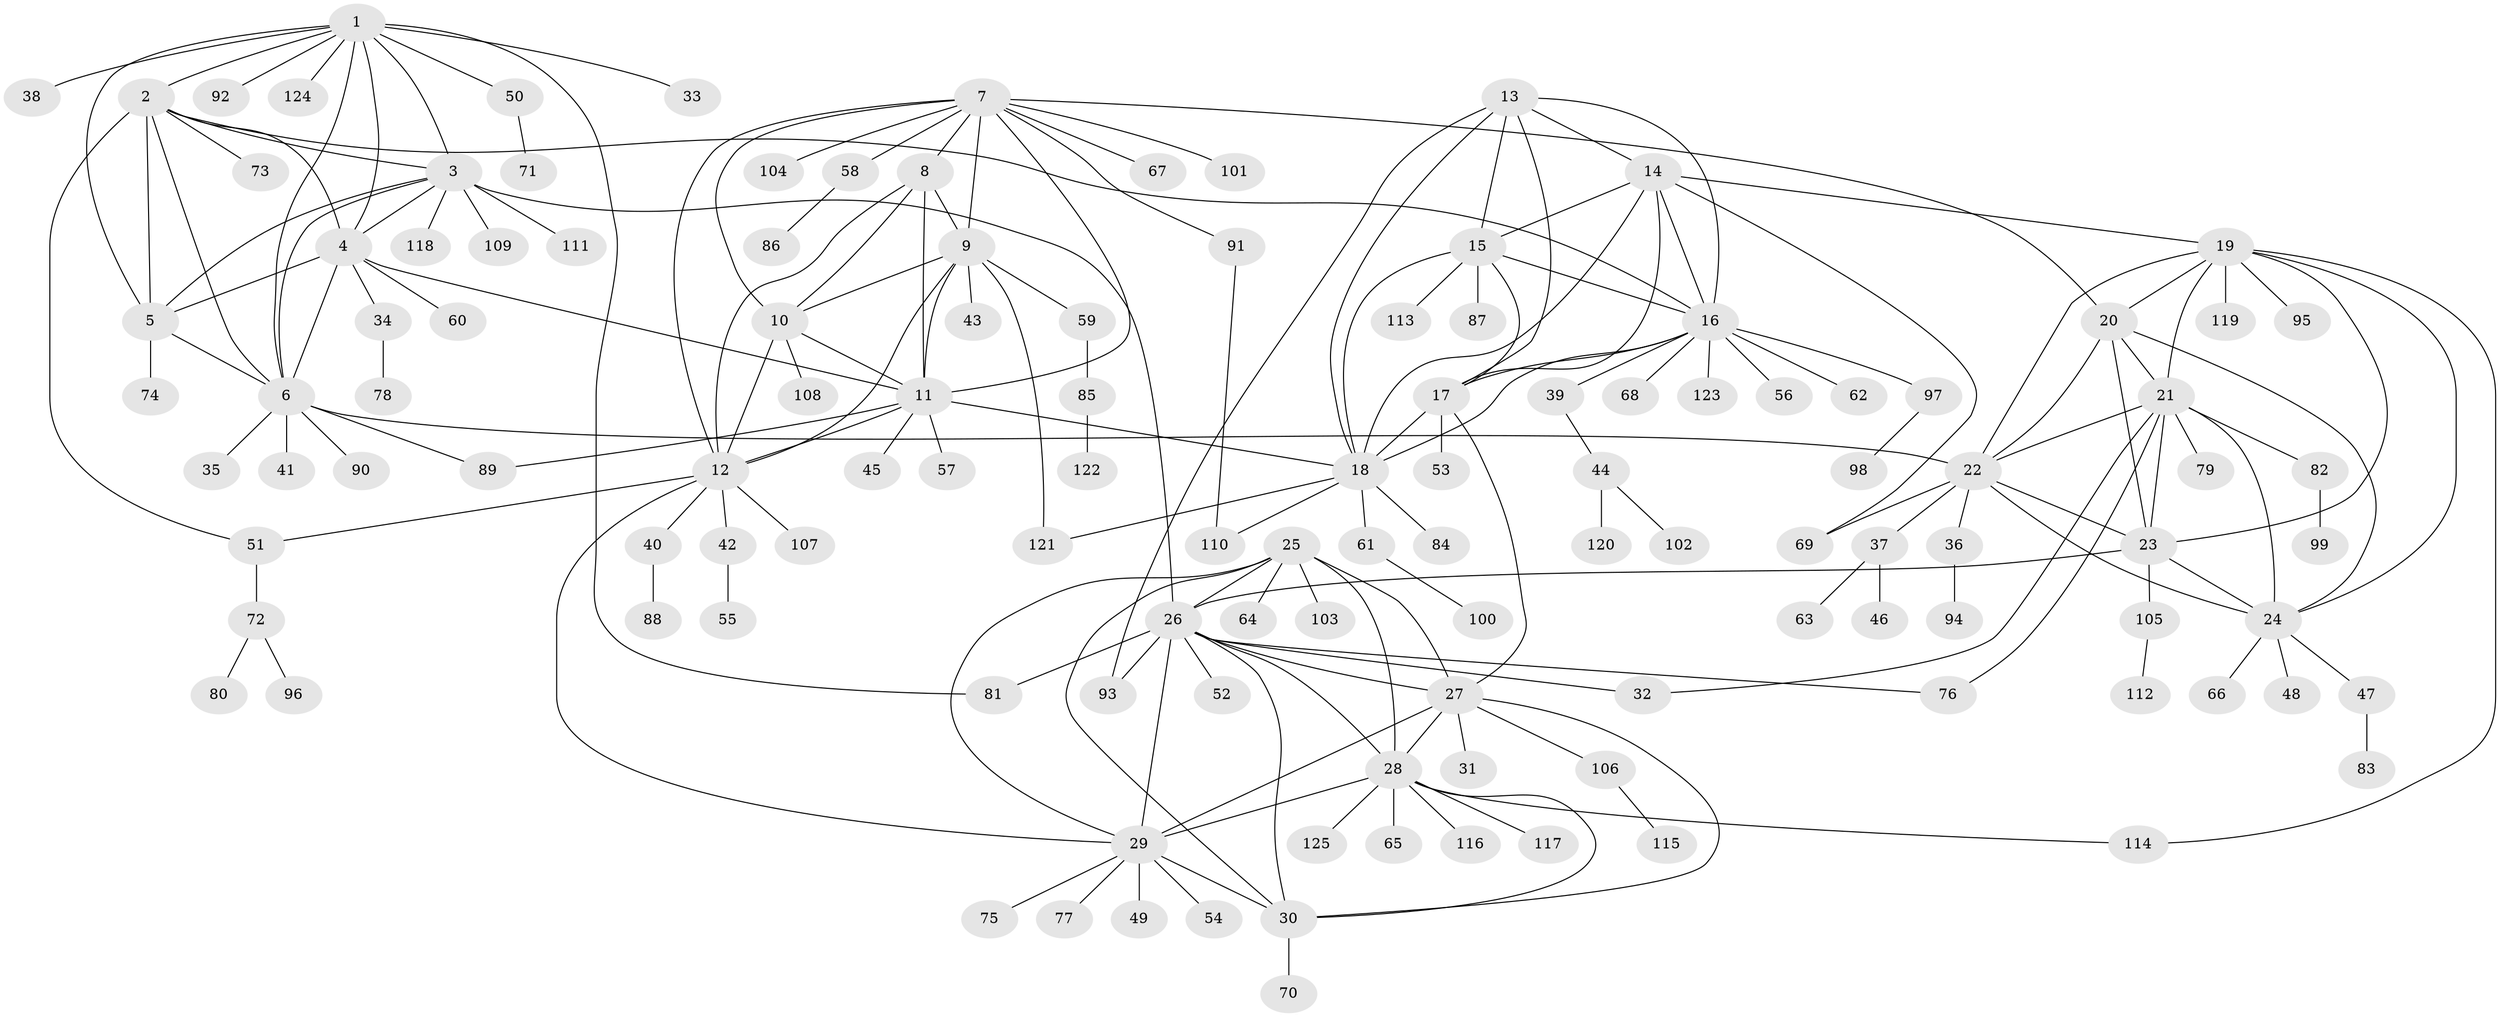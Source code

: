 // Generated by graph-tools (version 1.1) at 2025/11/02/27/25 16:11:35]
// undirected, 125 vertices, 190 edges
graph export_dot {
graph [start="1"]
  node [color=gray90,style=filled];
  1;
  2;
  3;
  4;
  5;
  6;
  7;
  8;
  9;
  10;
  11;
  12;
  13;
  14;
  15;
  16;
  17;
  18;
  19;
  20;
  21;
  22;
  23;
  24;
  25;
  26;
  27;
  28;
  29;
  30;
  31;
  32;
  33;
  34;
  35;
  36;
  37;
  38;
  39;
  40;
  41;
  42;
  43;
  44;
  45;
  46;
  47;
  48;
  49;
  50;
  51;
  52;
  53;
  54;
  55;
  56;
  57;
  58;
  59;
  60;
  61;
  62;
  63;
  64;
  65;
  66;
  67;
  68;
  69;
  70;
  71;
  72;
  73;
  74;
  75;
  76;
  77;
  78;
  79;
  80;
  81;
  82;
  83;
  84;
  85;
  86;
  87;
  88;
  89;
  90;
  91;
  92;
  93;
  94;
  95;
  96;
  97;
  98;
  99;
  100;
  101;
  102;
  103;
  104;
  105;
  106;
  107;
  108;
  109;
  110;
  111;
  112;
  113;
  114;
  115;
  116;
  117;
  118;
  119;
  120;
  121;
  122;
  123;
  124;
  125;
  1 -- 2;
  1 -- 3;
  1 -- 4;
  1 -- 5;
  1 -- 6;
  1 -- 33;
  1 -- 38;
  1 -- 50;
  1 -- 81;
  1 -- 92;
  1 -- 124;
  2 -- 3;
  2 -- 4;
  2 -- 5;
  2 -- 6;
  2 -- 16;
  2 -- 51;
  2 -- 73;
  3 -- 4;
  3 -- 5;
  3 -- 6;
  3 -- 26;
  3 -- 109;
  3 -- 111;
  3 -- 118;
  4 -- 5;
  4 -- 6;
  4 -- 11;
  4 -- 34;
  4 -- 60;
  5 -- 6;
  5 -- 74;
  6 -- 22;
  6 -- 35;
  6 -- 41;
  6 -- 89;
  6 -- 90;
  7 -- 8;
  7 -- 9;
  7 -- 10;
  7 -- 11;
  7 -- 12;
  7 -- 20;
  7 -- 58;
  7 -- 67;
  7 -- 91;
  7 -- 101;
  7 -- 104;
  8 -- 9;
  8 -- 10;
  8 -- 11;
  8 -- 12;
  9 -- 10;
  9 -- 11;
  9 -- 12;
  9 -- 43;
  9 -- 59;
  9 -- 121;
  10 -- 11;
  10 -- 12;
  10 -- 108;
  11 -- 12;
  11 -- 18;
  11 -- 45;
  11 -- 57;
  11 -- 89;
  12 -- 29;
  12 -- 40;
  12 -- 42;
  12 -- 51;
  12 -- 107;
  13 -- 14;
  13 -- 15;
  13 -- 16;
  13 -- 17;
  13 -- 18;
  13 -- 93;
  14 -- 15;
  14 -- 16;
  14 -- 17;
  14 -- 18;
  14 -- 19;
  14 -- 69;
  15 -- 16;
  15 -- 17;
  15 -- 18;
  15 -- 87;
  15 -- 113;
  16 -- 17;
  16 -- 18;
  16 -- 39;
  16 -- 56;
  16 -- 62;
  16 -- 68;
  16 -- 97;
  16 -- 123;
  17 -- 18;
  17 -- 27;
  17 -- 53;
  18 -- 61;
  18 -- 84;
  18 -- 110;
  18 -- 121;
  19 -- 20;
  19 -- 21;
  19 -- 22;
  19 -- 23;
  19 -- 24;
  19 -- 95;
  19 -- 114;
  19 -- 119;
  20 -- 21;
  20 -- 22;
  20 -- 23;
  20 -- 24;
  21 -- 22;
  21 -- 23;
  21 -- 24;
  21 -- 32;
  21 -- 76;
  21 -- 79;
  21 -- 82;
  22 -- 23;
  22 -- 24;
  22 -- 36;
  22 -- 37;
  22 -- 69;
  23 -- 24;
  23 -- 26;
  23 -- 105;
  24 -- 47;
  24 -- 48;
  24 -- 66;
  25 -- 26;
  25 -- 27;
  25 -- 28;
  25 -- 29;
  25 -- 30;
  25 -- 64;
  25 -- 103;
  26 -- 27;
  26 -- 28;
  26 -- 29;
  26 -- 30;
  26 -- 32;
  26 -- 52;
  26 -- 76;
  26 -- 81;
  26 -- 93;
  27 -- 28;
  27 -- 29;
  27 -- 30;
  27 -- 31;
  27 -- 106;
  28 -- 29;
  28 -- 30;
  28 -- 65;
  28 -- 114;
  28 -- 116;
  28 -- 117;
  28 -- 125;
  29 -- 30;
  29 -- 49;
  29 -- 54;
  29 -- 75;
  29 -- 77;
  30 -- 70;
  34 -- 78;
  36 -- 94;
  37 -- 46;
  37 -- 63;
  39 -- 44;
  40 -- 88;
  42 -- 55;
  44 -- 102;
  44 -- 120;
  47 -- 83;
  50 -- 71;
  51 -- 72;
  58 -- 86;
  59 -- 85;
  61 -- 100;
  72 -- 80;
  72 -- 96;
  82 -- 99;
  85 -- 122;
  91 -- 110;
  97 -- 98;
  105 -- 112;
  106 -- 115;
}
